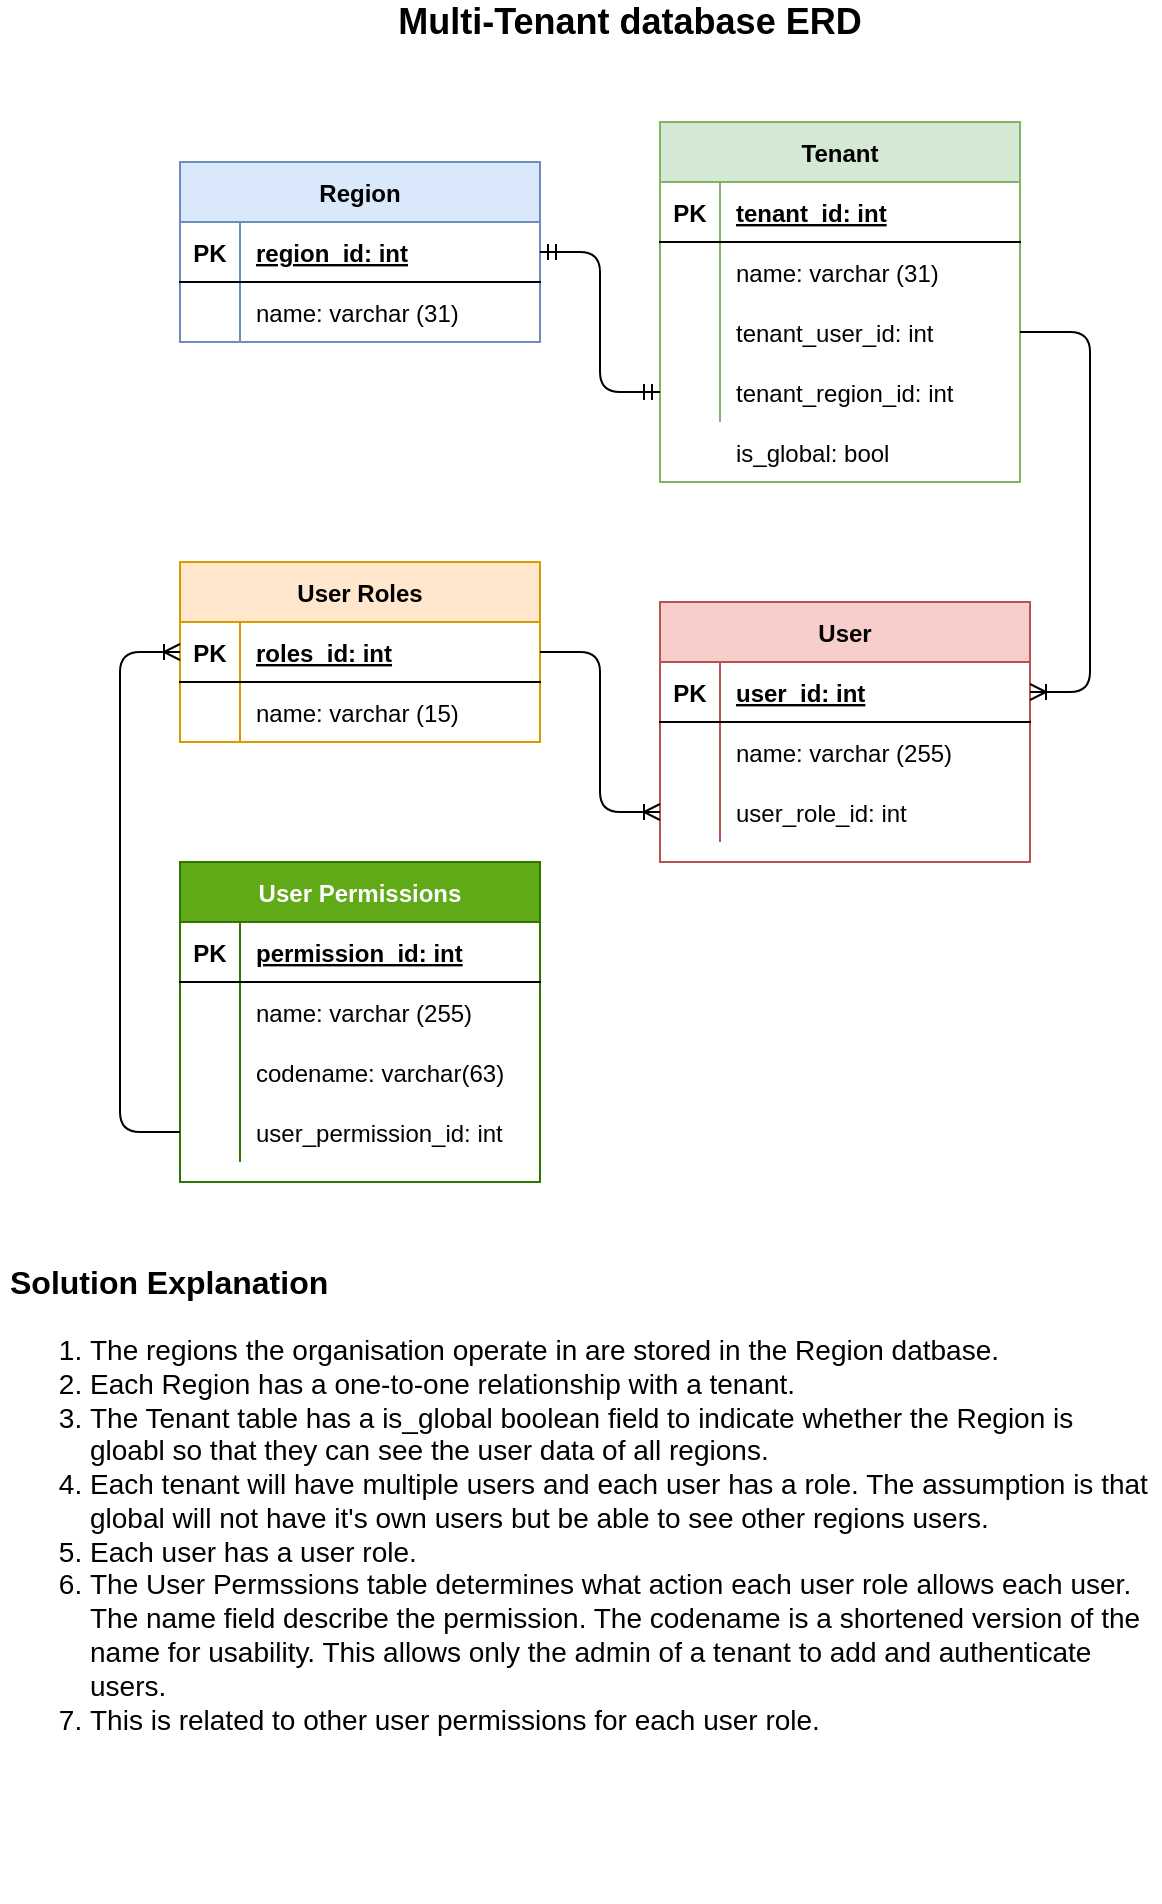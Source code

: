 <mxfile version="14.5.1" type="device"><diagram id="egTGVU6oRxeZcilVnQWZ" name="Page-1"><mxGraphModel dx="589" dy="813" grid="1" gridSize="10" guides="1" tooltips="1" connect="1" arrows="1" fold="1" page="1" pageScale="1" pageWidth="850" pageHeight="1100" math="0" shadow="0"><root><mxCell id="0"/><mxCell id="1" parent="0"/><mxCell id="fs2-dhXHPk687ZTfpWyr-1" value="Region" style="shape=table;startSize=30;container=1;collapsible=1;childLayout=tableLayout;fixedRows=1;rowLines=0;fontStyle=1;align=center;resizeLast=1;fillColor=#dae8fc;strokeColor=#6c8ebf;" vertex="1" parent="1"><mxGeometry x="230" y="120" width="180" height="90" as="geometry"/></mxCell><mxCell id="fs2-dhXHPk687ZTfpWyr-2" value="" style="shape=partialRectangle;collapsible=0;dropTarget=0;pointerEvents=0;fillColor=none;top=0;left=0;bottom=1;right=0;points=[[0,0.5],[1,0.5]];portConstraint=eastwest;" vertex="1" parent="fs2-dhXHPk687ZTfpWyr-1"><mxGeometry y="30" width="180" height="30" as="geometry"/></mxCell><mxCell id="fs2-dhXHPk687ZTfpWyr-3" value="PK" style="shape=partialRectangle;connectable=0;fillColor=none;top=0;left=0;bottom=0;right=0;fontStyle=1;overflow=hidden;" vertex="1" parent="fs2-dhXHPk687ZTfpWyr-2"><mxGeometry width="30" height="30" as="geometry"/></mxCell><mxCell id="fs2-dhXHPk687ZTfpWyr-4" value="region_id: int" style="shape=partialRectangle;connectable=0;fillColor=none;top=0;left=0;bottom=0;right=0;align=left;spacingLeft=6;fontStyle=5;overflow=hidden;" vertex="1" parent="fs2-dhXHPk687ZTfpWyr-2"><mxGeometry x="30" width="150" height="30" as="geometry"/></mxCell><mxCell id="fs2-dhXHPk687ZTfpWyr-5" value="" style="shape=partialRectangle;collapsible=0;dropTarget=0;pointerEvents=0;fillColor=none;top=0;left=0;bottom=0;right=0;points=[[0,0.5],[1,0.5]];portConstraint=eastwest;" vertex="1" parent="fs2-dhXHPk687ZTfpWyr-1"><mxGeometry y="60" width="180" height="30" as="geometry"/></mxCell><mxCell id="fs2-dhXHPk687ZTfpWyr-6" value="" style="shape=partialRectangle;connectable=0;fillColor=none;top=0;left=0;bottom=0;right=0;editable=1;overflow=hidden;" vertex="1" parent="fs2-dhXHPk687ZTfpWyr-5"><mxGeometry width="30" height="30" as="geometry"/></mxCell><mxCell id="fs2-dhXHPk687ZTfpWyr-7" value="name: varchar (31)" style="shape=partialRectangle;connectable=0;fillColor=none;top=0;left=0;bottom=0;right=0;align=left;spacingLeft=6;overflow=hidden;" vertex="1" parent="fs2-dhXHPk687ZTfpWyr-5"><mxGeometry x="30" width="150" height="30" as="geometry"/></mxCell><mxCell id="fs2-dhXHPk687ZTfpWyr-14" value="Tenant" style="shape=table;startSize=30;container=1;collapsible=1;childLayout=tableLayout;fixedRows=1;rowLines=0;fontStyle=1;align=center;resizeLast=1;fillColor=#d5e8d4;strokeColor=#82b366;" vertex="1" parent="1"><mxGeometry x="470" y="100" width="180" height="180" as="geometry"/></mxCell><mxCell id="fs2-dhXHPk687ZTfpWyr-15" value="" style="shape=partialRectangle;collapsible=0;dropTarget=0;pointerEvents=0;fillColor=none;top=0;left=0;bottom=1;right=0;points=[[0,0.5],[1,0.5]];portConstraint=eastwest;" vertex="1" parent="fs2-dhXHPk687ZTfpWyr-14"><mxGeometry y="30" width="180" height="30" as="geometry"/></mxCell><mxCell id="fs2-dhXHPk687ZTfpWyr-16" value="PK" style="shape=partialRectangle;connectable=0;fillColor=none;top=0;left=0;bottom=0;right=0;fontStyle=1;overflow=hidden;" vertex="1" parent="fs2-dhXHPk687ZTfpWyr-15"><mxGeometry width="30" height="30" as="geometry"/></mxCell><mxCell id="fs2-dhXHPk687ZTfpWyr-17" value="tenant_id: int" style="shape=partialRectangle;connectable=0;fillColor=none;top=0;left=0;bottom=0;right=0;align=left;spacingLeft=6;fontStyle=5;overflow=hidden;" vertex="1" parent="fs2-dhXHPk687ZTfpWyr-15"><mxGeometry x="30" width="150" height="30" as="geometry"/></mxCell><mxCell id="fs2-dhXHPk687ZTfpWyr-18" value="" style="shape=partialRectangle;collapsible=0;dropTarget=0;pointerEvents=0;fillColor=none;top=0;left=0;bottom=0;right=0;points=[[0,0.5],[1,0.5]];portConstraint=eastwest;" vertex="1" parent="fs2-dhXHPk687ZTfpWyr-14"><mxGeometry y="60" width="180" height="30" as="geometry"/></mxCell><mxCell id="fs2-dhXHPk687ZTfpWyr-19" value="" style="shape=partialRectangle;connectable=0;fillColor=none;top=0;left=0;bottom=0;right=0;editable=1;overflow=hidden;" vertex="1" parent="fs2-dhXHPk687ZTfpWyr-18"><mxGeometry width="30" height="30" as="geometry"/></mxCell><mxCell id="fs2-dhXHPk687ZTfpWyr-20" value="name: varchar (31)" style="shape=partialRectangle;connectable=0;fillColor=none;top=0;left=0;bottom=0;right=0;align=left;spacingLeft=6;overflow=hidden;" vertex="1" parent="fs2-dhXHPk687ZTfpWyr-18"><mxGeometry x="30" width="150" height="30" as="geometry"/></mxCell><mxCell id="fs2-dhXHPk687ZTfpWyr-21" value="" style="shape=partialRectangle;collapsible=0;dropTarget=0;pointerEvents=0;fillColor=none;top=0;left=0;bottom=0;right=0;points=[[0,0.5],[1,0.5]];portConstraint=eastwest;" vertex="1" parent="fs2-dhXHPk687ZTfpWyr-14"><mxGeometry y="90" width="180" height="30" as="geometry"/></mxCell><mxCell id="fs2-dhXHPk687ZTfpWyr-22" value="" style="shape=partialRectangle;connectable=0;fillColor=none;top=0;left=0;bottom=0;right=0;editable=1;overflow=hidden;" vertex="1" parent="fs2-dhXHPk687ZTfpWyr-21"><mxGeometry width="30" height="30" as="geometry"/></mxCell><mxCell id="fs2-dhXHPk687ZTfpWyr-23" value="tenant_user_id: int" style="shape=partialRectangle;connectable=0;fillColor=none;top=0;left=0;bottom=0;right=0;align=left;spacingLeft=6;overflow=hidden;" vertex="1" parent="fs2-dhXHPk687ZTfpWyr-21"><mxGeometry x="30" width="150" height="30" as="geometry"/></mxCell><mxCell id="fs2-dhXHPk687ZTfpWyr-24" value="" style="shape=partialRectangle;collapsible=0;dropTarget=0;pointerEvents=0;fillColor=none;top=0;left=0;bottom=0;right=0;points=[[0,0.5],[1,0.5]];portConstraint=eastwest;" vertex="1" parent="fs2-dhXHPk687ZTfpWyr-14"><mxGeometry y="120" width="180" height="30" as="geometry"/></mxCell><mxCell id="fs2-dhXHPk687ZTfpWyr-25" value="" style="shape=partialRectangle;connectable=0;fillColor=none;top=0;left=0;bottom=0;right=0;editable=1;overflow=hidden;" vertex="1" parent="fs2-dhXHPk687ZTfpWyr-24"><mxGeometry width="30" height="30" as="geometry"/></mxCell><mxCell id="fs2-dhXHPk687ZTfpWyr-26" value="tenant_region_id: int" style="shape=partialRectangle;connectable=0;fillColor=none;top=0;left=0;bottom=0;right=0;align=left;spacingLeft=6;overflow=hidden;" vertex="1" parent="fs2-dhXHPk687ZTfpWyr-24"><mxGeometry x="30" width="150" height="30" as="geometry"/></mxCell><mxCell id="fs2-dhXHPk687ZTfpWyr-27" value="User Roles" style="shape=table;startSize=30;container=1;collapsible=1;childLayout=tableLayout;fixedRows=1;rowLines=0;fontStyle=1;align=center;resizeLast=1;fillColor=#ffe6cc;strokeColor=#d79b00;" vertex="1" parent="1"><mxGeometry x="230" y="320" width="180" height="90" as="geometry"/></mxCell><mxCell id="fs2-dhXHPk687ZTfpWyr-28" value="" style="shape=partialRectangle;collapsible=0;dropTarget=0;pointerEvents=0;fillColor=none;top=0;left=0;bottom=1;right=0;points=[[0,0.5],[1,0.5]];portConstraint=eastwest;" vertex="1" parent="fs2-dhXHPk687ZTfpWyr-27"><mxGeometry y="30" width="180" height="30" as="geometry"/></mxCell><mxCell id="fs2-dhXHPk687ZTfpWyr-29" value="PK" style="shape=partialRectangle;connectable=0;fillColor=none;top=0;left=0;bottom=0;right=0;fontStyle=1;overflow=hidden;" vertex="1" parent="fs2-dhXHPk687ZTfpWyr-28"><mxGeometry width="30" height="30" as="geometry"/></mxCell><mxCell id="fs2-dhXHPk687ZTfpWyr-30" value="roles_id: int" style="shape=partialRectangle;connectable=0;fillColor=none;top=0;left=0;bottom=0;right=0;align=left;spacingLeft=6;fontStyle=5;overflow=hidden;" vertex="1" parent="fs2-dhXHPk687ZTfpWyr-28"><mxGeometry x="30" width="150" height="30" as="geometry"/></mxCell><mxCell id="fs2-dhXHPk687ZTfpWyr-31" value="" style="shape=partialRectangle;collapsible=0;dropTarget=0;pointerEvents=0;fillColor=none;top=0;left=0;bottom=0;right=0;points=[[0,0.5],[1,0.5]];portConstraint=eastwest;" vertex="1" parent="fs2-dhXHPk687ZTfpWyr-27"><mxGeometry y="60" width="180" height="30" as="geometry"/></mxCell><mxCell id="fs2-dhXHPk687ZTfpWyr-32" value="" style="shape=partialRectangle;connectable=0;fillColor=none;top=0;left=0;bottom=0;right=0;editable=1;overflow=hidden;" vertex="1" parent="fs2-dhXHPk687ZTfpWyr-31"><mxGeometry width="30" height="30" as="geometry"/></mxCell><mxCell id="fs2-dhXHPk687ZTfpWyr-33" value="name: varchar (15)" style="shape=partialRectangle;connectable=0;fillColor=none;top=0;left=0;bottom=0;right=0;align=left;spacingLeft=6;overflow=hidden;" vertex="1" parent="fs2-dhXHPk687ZTfpWyr-31"><mxGeometry x="30" width="150" height="30" as="geometry"/></mxCell><mxCell id="fs2-dhXHPk687ZTfpWyr-40" value="User" style="shape=table;startSize=30;container=1;collapsible=1;childLayout=tableLayout;fixedRows=1;rowLines=0;fontStyle=1;align=center;resizeLast=1;fillColor=#f8cecc;strokeColor=#b85450;" vertex="1" parent="1"><mxGeometry x="470" y="340" width="185" height="130" as="geometry"/></mxCell><mxCell id="fs2-dhXHPk687ZTfpWyr-41" value="" style="shape=partialRectangle;collapsible=0;dropTarget=0;pointerEvents=0;fillColor=none;top=0;left=0;bottom=1;right=0;points=[[0,0.5],[1,0.5]];portConstraint=eastwest;" vertex="1" parent="fs2-dhXHPk687ZTfpWyr-40"><mxGeometry y="30" width="185" height="30" as="geometry"/></mxCell><mxCell id="fs2-dhXHPk687ZTfpWyr-42" value="PK" style="shape=partialRectangle;connectable=0;fillColor=none;top=0;left=0;bottom=0;right=0;fontStyle=1;overflow=hidden;" vertex="1" parent="fs2-dhXHPk687ZTfpWyr-41"><mxGeometry width="30" height="30" as="geometry"/></mxCell><mxCell id="fs2-dhXHPk687ZTfpWyr-43" value="user_id: int" style="shape=partialRectangle;connectable=0;fillColor=none;top=0;left=0;bottom=0;right=0;align=left;spacingLeft=6;fontStyle=5;overflow=hidden;" vertex="1" parent="fs2-dhXHPk687ZTfpWyr-41"><mxGeometry x="30" width="155" height="30" as="geometry"/></mxCell><mxCell id="fs2-dhXHPk687ZTfpWyr-44" value="" style="shape=partialRectangle;collapsible=0;dropTarget=0;pointerEvents=0;fillColor=none;top=0;left=0;bottom=0;right=0;points=[[0,0.5],[1,0.5]];portConstraint=eastwest;" vertex="1" parent="fs2-dhXHPk687ZTfpWyr-40"><mxGeometry y="60" width="185" height="30" as="geometry"/></mxCell><mxCell id="fs2-dhXHPk687ZTfpWyr-45" value="" style="shape=partialRectangle;connectable=0;fillColor=none;top=0;left=0;bottom=0;right=0;editable=1;overflow=hidden;" vertex="1" parent="fs2-dhXHPk687ZTfpWyr-44"><mxGeometry width="30" height="30" as="geometry"/></mxCell><mxCell id="fs2-dhXHPk687ZTfpWyr-46" value="name: varchar (255)" style="shape=partialRectangle;connectable=0;fillColor=none;top=0;left=0;bottom=0;right=0;align=left;spacingLeft=6;overflow=hidden;" vertex="1" parent="fs2-dhXHPk687ZTfpWyr-44"><mxGeometry x="30" width="155" height="30" as="geometry"/></mxCell><mxCell id="fs2-dhXHPk687ZTfpWyr-47" value="" style="shape=partialRectangle;collapsible=0;dropTarget=0;pointerEvents=0;fillColor=none;top=0;left=0;bottom=0;right=0;points=[[0,0.5],[1,0.5]];portConstraint=eastwest;" vertex="1" parent="fs2-dhXHPk687ZTfpWyr-40"><mxGeometry y="90" width="185" height="30" as="geometry"/></mxCell><mxCell id="fs2-dhXHPk687ZTfpWyr-48" value="" style="shape=partialRectangle;connectable=0;fillColor=none;top=0;left=0;bottom=0;right=0;editable=1;overflow=hidden;" vertex="1" parent="fs2-dhXHPk687ZTfpWyr-47"><mxGeometry width="30" height="30" as="geometry"/></mxCell><mxCell id="fs2-dhXHPk687ZTfpWyr-49" value="user_role_id: int" style="shape=partialRectangle;connectable=0;fillColor=none;top=0;left=0;bottom=0;right=0;align=left;spacingLeft=6;overflow=hidden;" vertex="1" parent="fs2-dhXHPk687ZTfpWyr-47"><mxGeometry x="30" width="155" height="30" as="geometry"/></mxCell><mxCell id="fs2-dhXHPk687ZTfpWyr-53" value="" style="edgeStyle=entityRelationEdgeStyle;fontSize=12;html=1;endArrow=ERoneToMany;" edge="1" parent="1" source="fs2-dhXHPk687ZTfpWyr-28" target="fs2-dhXHPk687ZTfpWyr-47"><mxGeometry width="100" height="100" relative="1" as="geometry"><mxPoint x="430" y="290" as="sourcePoint"/><mxPoint x="530" y="190" as="targetPoint"/></mxGeometry></mxCell><mxCell id="fs2-dhXHPk687ZTfpWyr-58" value="User Permissions" style="shape=table;startSize=30;container=1;collapsible=1;childLayout=tableLayout;fixedRows=1;rowLines=0;fontStyle=1;align=center;resizeLast=1;fillColor=#60a917;strokeColor=#2D7600;fontColor=#ffffff;" vertex="1" parent="1"><mxGeometry x="230" y="470" width="180" height="160" as="geometry"/></mxCell><mxCell id="fs2-dhXHPk687ZTfpWyr-59" value="" style="shape=partialRectangle;collapsible=0;dropTarget=0;pointerEvents=0;fillColor=none;top=0;left=0;bottom=1;right=0;points=[[0,0.5],[1,0.5]];portConstraint=eastwest;" vertex="1" parent="fs2-dhXHPk687ZTfpWyr-58"><mxGeometry y="30" width="180" height="30" as="geometry"/></mxCell><mxCell id="fs2-dhXHPk687ZTfpWyr-60" value="PK" style="shape=partialRectangle;connectable=0;fillColor=none;top=0;left=0;bottom=0;right=0;fontStyle=1;overflow=hidden;" vertex="1" parent="fs2-dhXHPk687ZTfpWyr-59"><mxGeometry width="30" height="30" as="geometry"/></mxCell><mxCell id="fs2-dhXHPk687ZTfpWyr-61" value="permission_id: int" style="shape=partialRectangle;connectable=0;fillColor=none;top=0;left=0;bottom=0;right=0;align=left;spacingLeft=6;fontStyle=5;overflow=hidden;" vertex="1" parent="fs2-dhXHPk687ZTfpWyr-59"><mxGeometry x="30" width="150" height="30" as="geometry"/></mxCell><mxCell id="fs2-dhXHPk687ZTfpWyr-62" value="" style="shape=partialRectangle;collapsible=0;dropTarget=0;pointerEvents=0;fillColor=none;top=0;left=0;bottom=0;right=0;points=[[0,0.5],[1,0.5]];portConstraint=eastwest;" vertex="1" parent="fs2-dhXHPk687ZTfpWyr-58"><mxGeometry y="60" width="180" height="30" as="geometry"/></mxCell><mxCell id="fs2-dhXHPk687ZTfpWyr-63" value="" style="shape=partialRectangle;connectable=0;fillColor=none;top=0;left=0;bottom=0;right=0;editable=1;overflow=hidden;" vertex="1" parent="fs2-dhXHPk687ZTfpWyr-62"><mxGeometry width="30" height="30" as="geometry"/></mxCell><mxCell id="fs2-dhXHPk687ZTfpWyr-64" value="name: varchar (255)" style="shape=partialRectangle;connectable=0;fillColor=none;top=0;left=0;bottom=0;right=0;align=left;spacingLeft=6;overflow=hidden;" vertex="1" parent="fs2-dhXHPk687ZTfpWyr-62"><mxGeometry x="30" width="150" height="30" as="geometry"/></mxCell><mxCell id="fs2-dhXHPk687ZTfpWyr-65" value="" style="shape=partialRectangle;collapsible=0;dropTarget=0;pointerEvents=0;fillColor=none;top=0;left=0;bottom=0;right=0;points=[[0,0.5],[1,0.5]];portConstraint=eastwest;" vertex="1" parent="fs2-dhXHPk687ZTfpWyr-58"><mxGeometry y="90" width="180" height="30" as="geometry"/></mxCell><mxCell id="fs2-dhXHPk687ZTfpWyr-66" value="" style="shape=partialRectangle;connectable=0;fillColor=none;top=0;left=0;bottom=0;right=0;editable=1;overflow=hidden;" vertex="1" parent="fs2-dhXHPk687ZTfpWyr-65"><mxGeometry width="30" height="30" as="geometry"/></mxCell><mxCell id="fs2-dhXHPk687ZTfpWyr-67" value="codename: varchar(63)" style="shape=partialRectangle;connectable=0;fillColor=none;top=0;left=0;bottom=0;right=0;align=left;spacingLeft=6;overflow=hidden;" vertex="1" parent="fs2-dhXHPk687ZTfpWyr-65"><mxGeometry x="30" width="150" height="30" as="geometry"/></mxCell><mxCell id="fs2-dhXHPk687ZTfpWyr-68" value="" style="shape=partialRectangle;collapsible=0;dropTarget=0;pointerEvents=0;fillColor=none;top=0;left=0;bottom=0;right=0;points=[[0,0.5],[1,0.5]];portConstraint=eastwest;" vertex="1" parent="fs2-dhXHPk687ZTfpWyr-58"><mxGeometry y="120" width="180" height="30" as="geometry"/></mxCell><mxCell id="fs2-dhXHPk687ZTfpWyr-69" value="" style="shape=partialRectangle;connectable=0;fillColor=none;top=0;left=0;bottom=0;right=0;editable=1;overflow=hidden;" vertex="1" parent="fs2-dhXHPk687ZTfpWyr-68"><mxGeometry width="30" height="30" as="geometry"/></mxCell><mxCell id="fs2-dhXHPk687ZTfpWyr-70" value="user_permission_id: int" style="shape=partialRectangle;connectable=0;fillColor=none;top=0;left=0;bottom=0;right=0;align=left;spacingLeft=6;overflow=hidden;" vertex="1" parent="fs2-dhXHPk687ZTfpWyr-68"><mxGeometry x="30" width="150" height="30" as="geometry"/></mxCell><mxCell id="fs2-dhXHPk687ZTfpWyr-71" value="" style="shape=partialRectangle;collapsible=0;dropTarget=0;pointerEvents=0;fillColor=none;top=0;left=0;bottom=0;right=0;points=[[0,0.5],[1,0.5]];portConstraint=eastwest;" vertex="1" parent="1"><mxGeometry x="470" y="250" width="180" height="30" as="geometry"/></mxCell><mxCell id="fs2-dhXHPk687ZTfpWyr-72" value="" style="shape=partialRectangle;connectable=0;fillColor=none;top=0;left=0;bottom=0;right=0;editable=1;overflow=hidden;" vertex="1" parent="fs2-dhXHPk687ZTfpWyr-71"><mxGeometry width="30" height="30" as="geometry"/></mxCell><mxCell id="fs2-dhXHPk687ZTfpWyr-73" value="is_global: bool" style="shape=partialRectangle;connectable=0;fillColor=none;top=0;left=0;bottom=0;right=0;align=left;spacingLeft=6;overflow=hidden;" vertex="1" parent="fs2-dhXHPk687ZTfpWyr-71"><mxGeometry x="30" width="150" height="30" as="geometry"/></mxCell><mxCell id="fs2-dhXHPk687ZTfpWyr-76" value="" style="edgeStyle=entityRelationEdgeStyle;fontSize=12;html=1;endArrow=ERoneToMany;exitX=1;exitY=0.5;exitDx=0;exitDy=0;" edge="1" parent="1" source="fs2-dhXHPk687ZTfpWyr-21" target="fs2-dhXHPk687ZTfpWyr-41"><mxGeometry width="100" height="100" relative="1" as="geometry"><mxPoint x="480" y="490" as="sourcePoint"/><mxPoint x="580" y="390" as="targetPoint"/></mxGeometry></mxCell><mxCell id="fs2-dhXHPk687ZTfpWyr-79" value="" style="edgeStyle=orthogonalEdgeStyle;fontSize=12;html=1;endArrow=ERoneToMany;jumpStyle=arc;exitX=0;exitY=0.5;exitDx=0;exitDy=0;" edge="1" parent="1" source="fs2-dhXHPk687ZTfpWyr-68" target="fs2-dhXHPk687ZTfpWyr-28"><mxGeometry width="100" height="100" relative="1" as="geometry"><mxPoint x="300" y="460" as="sourcePoint"/><mxPoint x="210" y="370" as="targetPoint"/><Array as="points"><mxPoint x="200" y="605"/><mxPoint x="200" y="365"/></Array></mxGeometry></mxCell><mxCell id="fs2-dhXHPk687ZTfpWyr-80" value="&lt;span class=&quot;fontstyle0&quot;&gt;&lt;b&gt;&lt;font style=&quot;font-size: 18px&quot;&gt;Multi-Tenant database ERD&lt;/font&gt;&lt;/b&gt;&lt;/span&gt;" style="text;html=1;strokeColor=none;fillColor=none;align=center;verticalAlign=middle;whiteSpace=wrap;rounded=0;" vertex="1" parent="1"><mxGeometry x="330" y="40" width="250" height="20" as="geometry"/></mxCell><mxCell id="fs2-dhXHPk687ZTfpWyr-81" value="&lt;h1 style=&quot;font-size: 16px&quot;&gt;&lt;font style=&quot;font-size: 16px&quot;&gt;Solution Explanation&lt;/font&gt;&lt;/h1&gt;&lt;p style=&quot;font-size: 16px&quot;&gt;&lt;/p&gt;&lt;ol style=&quot;font-size: 14px&quot;&gt;&lt;li&gt;&lt;font style=&quot;font-size: 14px&quot;&gt;The regions the organisation operate in are stored in the Region datbase.&lt;/font&gt;&lt;/li&gt;&lt;li&gt;&lt;font style=&quot;font-size: 14px&quot;&gt;Each Region has a one-to-one relationship with a tenant.&lt;/font&gt;&lt;/li&gt;&lt;li&gt;&lt;span&gt;The Tenant table has a is_global boolean field to indicate whether the Region is gloabl so that they can see the user data of all regions.&lt;/span&gt;&lt;/li&gt;&lt;li&gt;&lt;span&gt;Each tenant will have multiple users and each user has a role. The assumption is that global will not have it's own users but be able to see other regions users.&lt;/span&gt;&lt;/li&gt;&lt;li&gt;&lt;span&gt;Each user has a user role.&lt;/span&gt;&lt;/li&gt;&lt;li&gt;&lt;span&gt;The User Permssions table determines what action each user role allows each user. The name field describe the permission. The codename is a shortened version of the name for usability. This allows only the admin of a tenant to add and authenticate users.&lt;/span&gt;&lt;/li&gt;&lt;li&gt;&lt;span&gt;This is related to other user permissions for each user role.&lt;/span&gt;&lt;/li&gt;&lt;/ol&gt;&lt;p&gt;&lt;/p&gt;" style="text;html=1;strokeColor=none;fillColor=none;spacing=5;spacingTop=-20;whiteSpace=wrap;overflow=hidden;rounded=0;" vertex="1" parent="1"><mxGeometry x="140" y="670" width="580" height="320" as="geometry"/></mxCell><mxCell id="fs2-dhXHPk687ZTfpWyr-82" value="" style="edgeStyle=entityRelationEdgeStyle;fontSize=12;html=1;endArrow=ERmandOne;startArrow=ERmandOne;entryX=0;entryY=0.5;entryDx=0;entryDy=0;" edge="1" parent="1" source="fs2-dhXHPk687ZTfpWyr-2" target="fs2-dhXHPk687ZTfpWyr-24"><mxGeometry width="100" height="100" relative="1" as="geometry"><mxPoint x="360" y="450" as="sourcePoint"/><mxPoint x="460" y="350" as="targetPoint"/></mxGeometry></mxCell></root></mxGraphModel></diagram></mxfile>